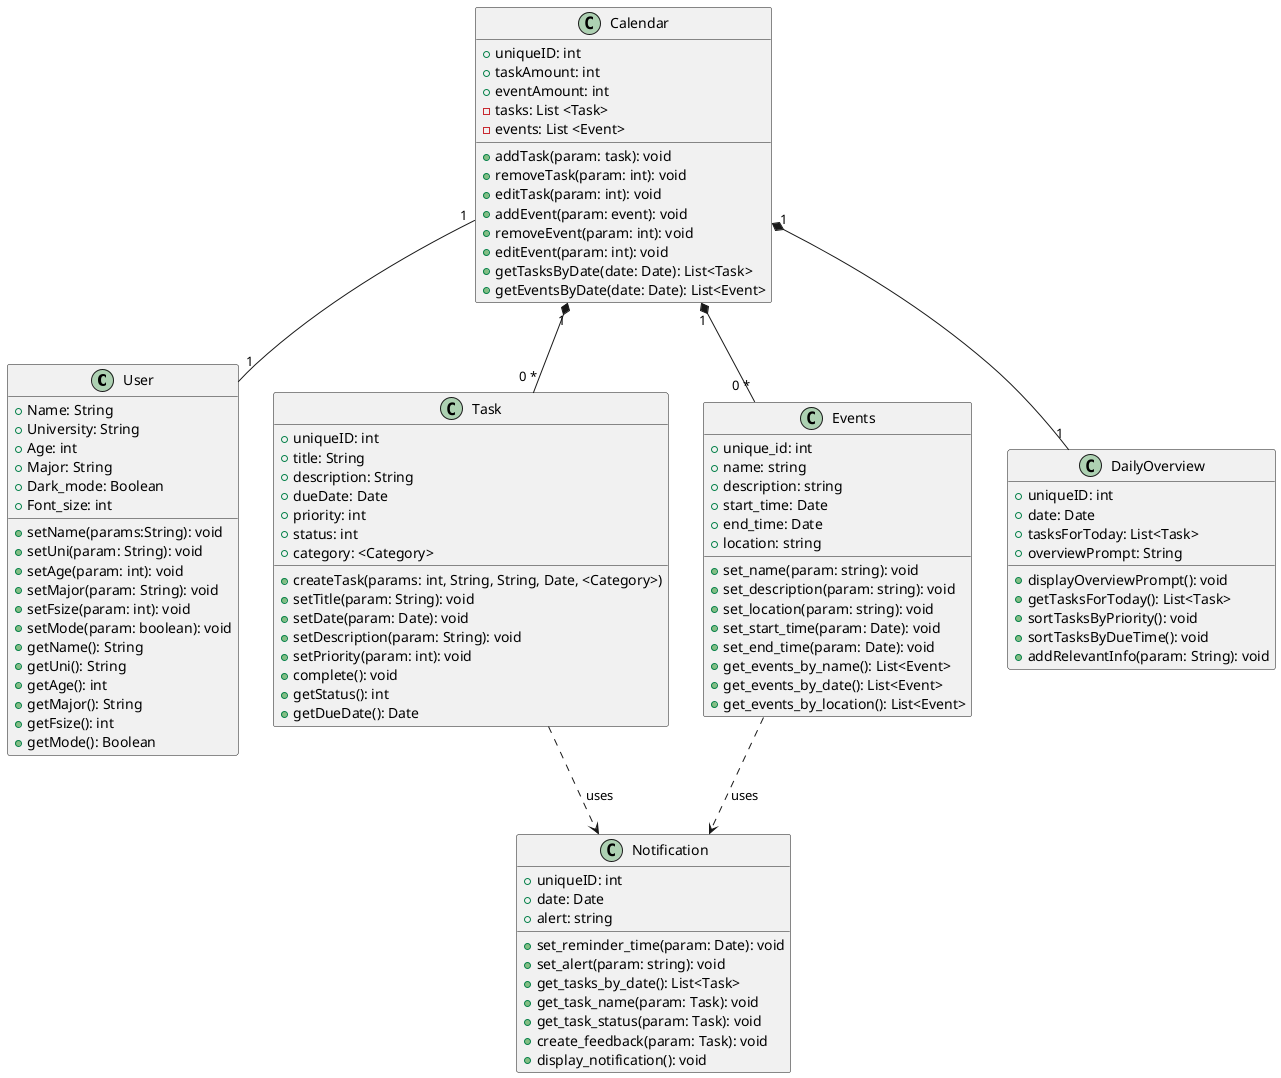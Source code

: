 @startuml

class User {
  +Name: String
  +University: String
  +Age: int
  +Major: String
  +Dark_mode: Boolean
  +Font_size: int
  +setName(params:String): void
  +setUni(param: String): void
  +setAge(param: int): void
  +setMajor(param: String): void
  +setFsize(param: int): void
  +setMode(param: boolean): void
  +getName(): String
  +getUni(): String
  +getAge(): int
  +getMajor(): String
  +getFsize(): int
  +getMode(): Boolean
 
}

class Calendar{
  +uniqueID: int  
  +taskAmount: int
  +eventAmount: int
  -tasks: List <Task>
  -events: List <Event>
  +addTask(param: task): void
  +removeTask(param: int): void
  +editTask(param: int): void
  +addEvent(param: event): void
  +removeEvent(param: int): void
  +editEvent(param: int): void
  +getTasksByDate(date: Date): List<Task>
  +getEventsByDate(date: Date): List<Event>
}

class Task {
  +uniqueID: int
  +title: String
  +description: String
  +dueDate: Date
  +priority: int
  +status: int
  +category: <Category>
  +createTask(params: int, String, String, Date, <Category>)
  +setTitle(param: String): void
  +setDate(param: Date): void
  +setDescription(param: String): void
  +setPriority(param: int): void
  +complete(): void
  +getStatus(): int
  +getDueDate(): Date
}

class Notification {
  +uniqueID: int  
  +date: Date
  +alert: string
  
  +set_reminder_time(param: Date): void
  +set_alert(param: string): void
  +get_tasks_by_date(): List<Task>
  +get_task_name(param: Task): void
  +get_task_status(param: Task): void
  +create_feedback(param: Task): void
  +display_notification(): void
}

class Events {
  +unique_id: int  
  +name: string
  +description: string
  +start_time: Date
  +end_time: Date
  +location: string
  +set_name(param: string): void
  +set_description(param: string): void
  +set_location(param: string): void
  +set_start_time(param: Date): void
  +set_end_time(param: Date): void
  +get_events_by_name(): List<Event>
  +get_events_by_date(): List<Event>
  +get_events_by_location(): List<Event>
}

class DailyOverview {
    +uniqueID: int
    +date: Date
    +tasksForToday: List<Task>
    +overviewPrompt: String

    +displayOverviewPrompt(): void
    +getTasksForToday(): List<Task>
    +sortTasksByPriority(): void
    +sortTasksByDueTime(): void
    +addRelevantInfo(param: String): void
}

Calendar "1" -- "1" User
Calendar "1" *-- "0 *" Task
Calendar "1" *-- "0 *" Events
Task ..> Notification: uses
Events ..> Notification: uses
Calendar "1" *-- "1" DailyOverview


@enduml
